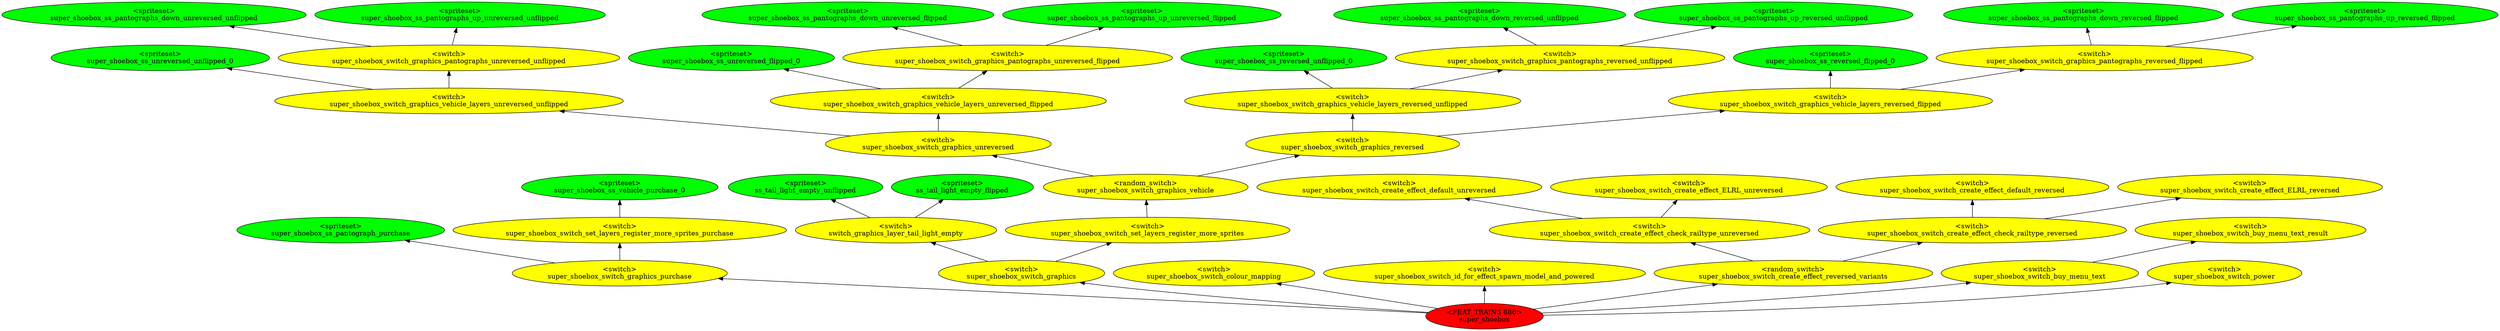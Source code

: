 digraph {
rankdir="BT"
ss_tail_light_empty_unflipped [fillcolor=green style="filled" label="<spriteset>\nss_tail_light_empty_unflipped"]
ss_tail_light_empty_flipped [fillcolor=green style="filled" label="<spriteset>\nss_tail_light_empty_flipped"]
switch_graphics_layer_tail_light_empty [fillcolor=yellow style="filled" label="<switch>\nswitch_graphics_layer_tail_light_empty"]
super_shoebox_ss_unreversed_unflipped_0 [fillcolor=green style="filled" label="<spriteset>\nsuper_shoebox_ss_unreversed_unflipped_0"]
super_shoebox_ss_pantographs_down_unreversed_unflipped [fillcolor=green style="filled" label="<spriteset>\nsuper_shoebox_ss_pantographs_down_unreversed_unflipped"]
super_shoebox_ss_pantographs_up_unreversed_unflipped [fillcolor=green style="filled" label="<spriteset>\nsuper_shoebox_ss_pantographs_up_unreversed_unflipped"]
super_shoebox_switch_graphics_pantographs_unreversed_unflipped [fillcolor=yellow style="filled" label="<switch>\nsuper_shoebox_switch_graphics_pantographs_unreversed_unflipped"]
super_shoebox_switch_graphics_vehicle_layers_unreversed_unflipped [fillcolor=yellow style="filled" label="<switch>\nsuper_shoebox_switch_graphics_vehicle_layers_unreversed_unflipped"]
super_shoebox_ss_unreversed_flipped_0 [fillcolor=green style="filled" label="<spriteset>\nsuper_shoebox_ss_unreversed_flipped_0"]
super_shoebox_ss_pantographs_down_unreversed_flipped [fillcolor=green style="filled" label="<spriteset>\nsuper_shoebox_ss_pantographs_down_unreversed_flipped"]
super_shoebox_ss_pantographs_up_unreversed_flipped [fillcolor=green style="filled" label="<spriteset>\nsuper_shoebox_ss_pantographs_up_unreversed_flipped"]
super_shoebox_switch_graphics_pantographs_unreversed_flipped [fillcolor=yellow style="filled" label="<switch>\nsuper_shoebox_switch_graphics_pantographs_unreversed_flipped"]
super_shoebox_switch_graphics_vehicle_layers_unreversed_flipped [fillcolor=yellow style="filled" label="<switch>\nsuper_shoebox_switch_graphics_vehicle_layers_unreversed_flipped"]
super_shoebox_switch_graphics_unreversed [fillcolor=yellow style="filled" label="<switch>\nsuper_shoebox_switch_graphics_unreversed"]
super_shoebox_ss_reversed_unflipped_0 [fillcolor=green style="filled" label="<spriteset>\nsuper_shoebox_ss_reversed_unflipped_0"]
super_shoebox_ss_pantographs_down_reversed_unflipped [fillcolor=green style="filled" label="<spriteset>\nsuper_shoebox_ss_pantographs_down_reversed_unflipped"]
super_shoebox_ss_pantographs_up_reversed_unflipped [fillcolor=green style="filled" label="<spriteset>\nsuper_shoebox_ss_pantographs_up_reversed_unflipped"]
super_shoebox_switch_graphics_pantographs_reversed_unflipped [fillcolor=yellow style="filled" label="<switch>\nsuper_shoebox_switch_graphics_pantographs_reversed_unflipped"]
super_shoebox_switch_graphics_vehicle_layers_reversed_unflipped [fillcolor=yellow style="filled" label="<switch>\nsuper_shoebox_switch_graphics_vehicle_layers_reversed_unflipped"]
super_shoebox_ss_reversed_flipped_0 [fillcolor=green style="filled" label="<spriteset>\nsuper_shoebox_ss_reversed_flipped_0"]
super_shoebox_ss_pantographs_down_reversed_flipped [fillcolor=green style="filled" label="<spriteset>\nsuper_shoebox_ss_pantographs_down_reversed_flipped"]
super_shoebox_ss_pantographs_up_reversed_flipped [fillcolor=green style="filled" label="<spriteset>\nsuper_shoebox_ss_pantographs_up_reversed_flipped"]
super_shoebox_switch_graphics_pantographs_reversed_flipped [fillcolor=yellow style="filled" label="<switch>\nsuper_shoebox_switch_graphics_pantographs_reversed_flipped"]
super_shoebox_switch_graphics_vehicle_layers_reversed_flipped [fillcolor=yellow style="filled" label="<switch>\nsuper_shoebox_switch_graphics_vehicle_layers_reversed_flipped"]
super_shoebox_switch_graphics_reversed [fillcolor=yellow style="filled" label="<switch>\nsuper_shoebox_switch_graphics_reversed"]
super_shoebox_switch_graphics_vehicle [fillcolor=yellow style="filled" label="<random_switch>\nsuper_shoebox_switch_graphics_vehicle"]
super_shoebox_ss_vehicle_purchase_0 [fillcolor=green style="filled" label="<spriteset>\nsuper_shoebox_ss_vehicle_purchase_0"]
super_shoebox_ss_pantograph_purchase [fillcolor=green style="filled" label="<spriteset>\nsuper_shoebox_ss_pantograph_purchase"]
super_shoebox_switch_set_layers_register_more_sprites_purchase [fillcolor=yellow style="filled" label="<switch>\nsuper_shoebox_switch_set_layers_register_more_sprites_purchase"]
super_shoebox_switch_graphics_purchase [fillcolor=yellow style="filled" label="<switch>\nsuper_shoebox_switch_graphics_purchase"]
super_shoebox_switch_set_layers_register_more_sprites [fillcolor=yellow style="filled" label="<switch>\nsuper_shoebox_switch_set_layers_register_more_sprites"]
super_shoebox_switch_graphics [fillcolor=yellow style="filled" label="<switch>\nsuper_shoebox_switch_graphics"]
super_shoebox_switch_colour_mapping [fillcolor=yellow style="filled" label="<switch>\nsuper_shoebox_switch_colour_mapping"]
super_shoebox_switch_id_for_effect_spawn_model_and_powered [fillcolor=yellow style="filled" label="<switch>\nsuper_shoebox_switch_id_for_effect_spawn_model_and_powered"]
super_shoebox_switch_create_effect_default_unreversed [fillcolor=yellow style="filled" label="<switch>\nsuper_shoebox_switch_create_effect_default_unreversed"]
super_shoebox_switch_create_effect_ELRL_unreversed [fillcolor=yellow style="filled" label="<switch>\nsuper_shoebox_switch_create_effect_ELRL_unreversed"]
super_shoebox_switch_create_effect_check_railtype_unreversed [fillcolor=yellow style="filled" label="<switch>\nsuper_shoebox_switch_create_effect_check_railtype_unreversed"]
super_shoebox_switch_create_effect_default_reversed [fillcolor=yellow style="filled" label="<switch>\nsuper_shoebox_switch_create_effect_default_reversed"]
super_shoebox_switch_create_effect_ELRL_reversed [fillcolor=yellow style="filled" label="<switch>\nsuper_shoebox_switch_create_effect_ELRL_reversed"]
super_shoebox_switch_create_effect_check_railtype_reversed [fillcolor=yellow style="filled" label="<switch>\nsuper_shoebox_switch_create_effect_check_railtype_reversed"]
super_shoebox_switch_create_effect_reversed_variants [fillcolor=yellow style="filled" label="<random_switch>\nsuper_shoebox_switch_create_effect_reversed_variants"]
super_shoebox_switch_buy_menu_text_result [fillcolor=yellow style="filled" label="<switch>\nsuper_shoebox_switch_buy_menu_text_result"]
super_shoebox_switch_buy_menu_text [fillcolor=yellow style="filled" label="<switch>\nsuper_shoebox_switch_buy_menu_text"]
super_shoebox_switch_power [fillcolor=yellow style="filled" label="<switch>\nsuper_shoebox_switch_power"]
super_shoebox [fillcolor=red style="filled" label="<FEAT_TRAINS 880>\nsuper_shoebox"]
super_shoebox_switch_graphics_pantographs_reversed_unflipped->super_shoebox_ss_pantographs_down_reversed_unflipped
super_shoebox_switch_graphics_pantographs_unreversed_flipped->super_shoebox_ss_pantographs_up_unreversed_flipped
super_shoebox_switch_set_layers_register_more_sprites_purchase->super_shoebox_ss_vehicle_purchase_0
super_shoebox_switch_graphics_vehicle->super_shoebox_switch_graphics_unreversed
super_shoebox->super_shoebox_switch_colour_mapping
super_shoebox_switch_graphics_purchase->super_shoebox_ss_pantograph_purchase
super_shoebox->super_shoebox_switch_buy_menu_text
super_shoebox_switch_graphics_vehicle_layers_reversed_flipped->super_shoebox_ss_reversed_flipped_0
super_shoebox_switch_set_layers_register_more_sprites->super_shoebox_switch_graphics_vehicle
super_shoebox_switch_graphics_pantographs_reversed_flipped->super_shoebox_ss_pantographs_down_reversed_flipped
switch_graphics_layer_tail_light_empty->ss_tail_light_empty_flipped
super_shoebox->super_shoebox_switch_power
super_shoebox->super_shoebox_switch_create_effect_reversed_variants
super_shoebox_switch_graphics_pantographs_unreversed_unflipped->super_shoebox_ss_pantographs_up_unreversed_unflipped
super_shoebox_switch_create_effect_check_railtype_unreversed->super_shoebox_switch_create_effect_default_unreversed
super_shoebox_switch_create_effect_check_railtype_reversed->super_shoebox_switch_create_effect_default_reversed
super_shoebox_switch_graphics_vehicle->super_shoebox_switch_graphics_reversed
super_shoebox_switch_create_effect_reversed_variants->super_shoebox_switch_create_effect_check_railtype_reversed
super_shoebox_switch_graphics->switch_graphics_layer_tail_light_empty
super_shoebox_switch_graphics_reversed->super_shoebox_switch_graphics_vehicle_layers_reversed_unflipped
super_shoebox->super_shoebox_switch_graphics
super_shoebox_switch_graphics_reversed->super_shoebox_switch_graphics_vehicle_layers_reversed_flipped
super_shoebox->super_shoebox_switch_graphics_purchase
super_shoebox_switch_graphics_vehicle_layers_reversed_unflipped->super_shoebox_switch_graphics_pantographs_reversed_unflipped
super_shoebox_switch_graphics_vehicle_layers_unreversed_unflipped->super_shoebox_ss_unreversed_unflipped_0
super_shoebox_switch_create_effect_check_railtype_unreversed->super_shoebox_switch_create_effect_ELRL_unreversed
super_shoebox_switch_graphics_unreversed->super_shoebox_switch_graphics_vehicle_layers_unreversed_unflipped
super_shoebox_switch_graphics_pantographs_reversed_unflipped->super_shoebox_ss_pantographs_up_reversed_unflipped
super_shoebox_switch_graphics_vehicle_layers_unreversed_flipped->super_shoebox_ss_unreversed_flipped_0
super_shoebox_switch_graphics_vehicle_layers_unreversed_flipped->super_shoebox_switch_graphics_pantographs_unreversed_flipped
super_shoebox_switch_create_effect_reversed_variants->super_shoebox_switch_create_effect_check_railtype_unreversed
super_shoebox_switch_create_effect_check_railtype_reversed->super_shoebox_switch_create_effect_ELRL_reversed
switch_graphics_layer_tail_light_empty->ss_tail_light_empty_unflipped
super_shoebox_switch_graphics_vehicle_layers_reversed_unflipped->super_shoebox_ss_reversed_unflipped_0
super_shoebox_switch_graphics_purchase->super_shoebox_switch_set_layers_register_more_sprites_purchase
super_shoebox_switch_graphics_vehicle_layers_unreversed_unflipped->super_shoebox_switch_graphics_pantographs_unreversed_unflipped
super_shoebox_switch_graphics->super_shoebox_switch_set_layers_register_more_sprites
super_shoebox_switch_graphics_vehicle_layers_reversed_flipped->super_shoebox_switch_graphics_pantographs_reversed_flipped
super_shoebox_switch_graphics_pantographs_unreversed_unflipped->super_shoebox_ss_pantographs_down_unreversed_unflipped
super_shoebox_switch_buy_menu_text->super_shoebox_switch_buy_menu_text_result
super_shoebox->super_shoebox_switch_id_for_effect_spawn_model_and_powered
super_shoebox_switch_graphics_unreversed->super_shoebox_switch_graphics_vehicle_layers_unreversed_flipped
super_shoebox_switch_graphics_pantographs_unreversed_flipped->super_shoebox_ss_pantographs_down_unreversed_flipped
super_shoebox_switch_graphics_pantographs_reversed_flipped->super_shoebox_ss_pantographs_up_reversed_flipped
}
